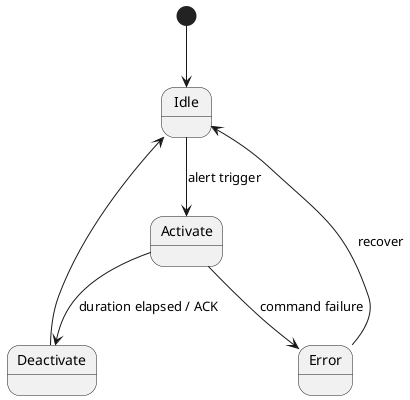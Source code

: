 '==================== 8. 액츄에이터 상태 머신 ====================
@startuml Actuator_StateMachine
  [*] --> Idle
  Idle      --> Activate   : alert trigger
  Activate  --> Deactivate : duration elapsed / ACK
  Activate  --> Error      : command failure
  Deactivate--> Idle
  Error     --> Idle       : recover
@enduml
